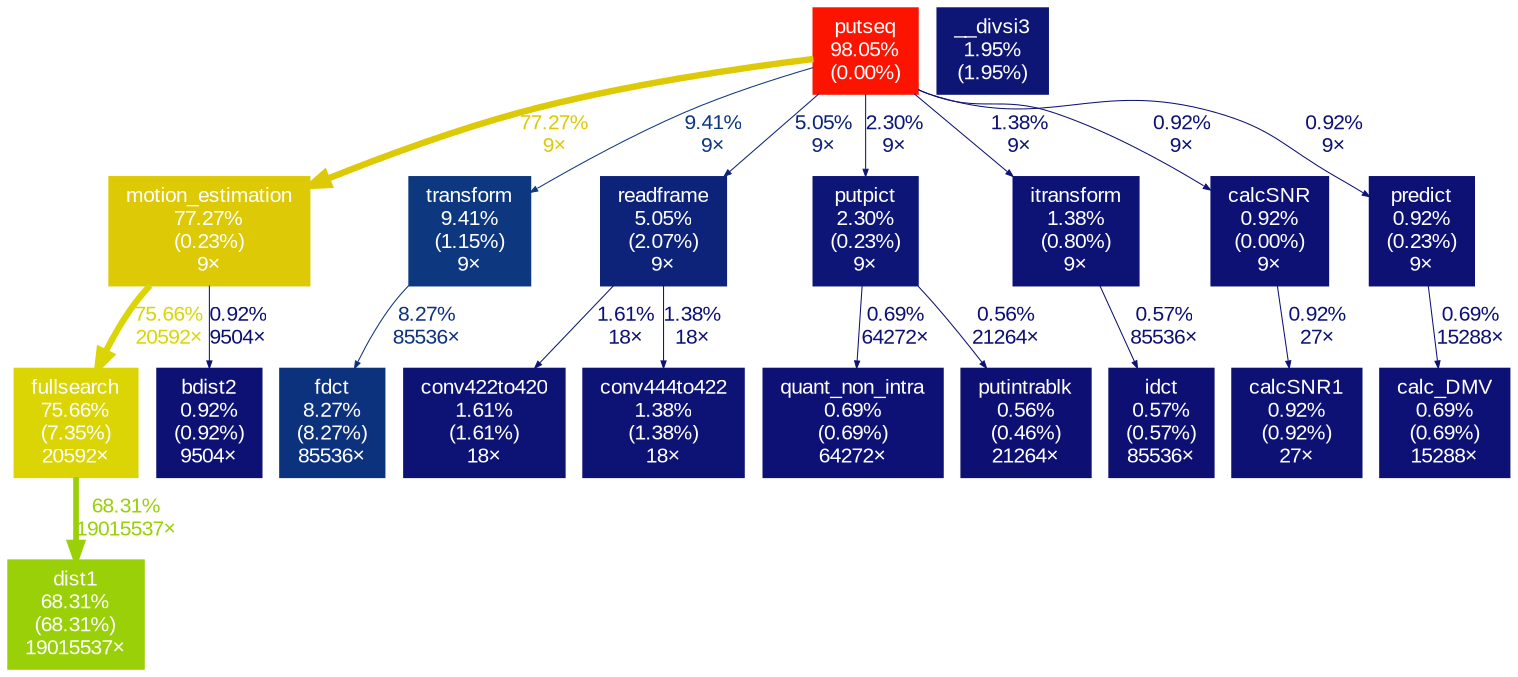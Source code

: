 digraph {
	graph [fontname=Arial, nodesep=0.125, ranksep=0.25];
	node [fontcolor=white, fontname=Arial, height=0, shape=box, style=filled, width=0];
	edge [fontname=Arial];
	1 [color="#fc1400", fontcolor="#ffffff", fontsize="10.00", label="putseq\n98.05%\n(0.00%)"];
	1 -> 2 [arrowsize="0.88", color="#ddc905", fontcolor="#ddc905", fontsize="10.00", label="77.27%\n9×", labeldistance="3.09", penwidth="3.09"];
	1 -> 5 [arrowsize="0.35", color="#0d387f", fontcolor="#0d387f", fontsize="10.00", label="9.41%\n9×", labeldistance="0.50", penwidth="0.50"];
	1 -> 7 [arrowsize="0.35", color="#0d2379", fontcolor="#0d2379", fontsize="10.00", label="5.05%\n9×", labeldistance="0.50", penwidth="0.50"];
	1 -> 8 [arrowsize="0.35", color="#0d1676", fontcolor="#0d1676", fontsize="10.00", label="2.30%\n9×", labeldistance="0.50", penwidth="0.50"];
	1 -> 11 [arrowsize="0.35", color="#0d1275", fontcolor="#0d1275", fontsize="10.00", label="1.38%\n9×", labeldistance="0.50", penwidth="0.50"];
	1 -> 15 [arrowsize="0.35", color="#0d1174", fontcolor="#0d1174", fontsize="10.00", label="0.92%\n9×", labeldistance="0.50", penwidth="0.50"];
	1 -> 16 [arrowsize="0.35", color="#0d1174", fontcolor="#0d1174", fontsize="10.00", label="0.92%\n9×", labeldistance="0.50", penwidth="0.50"];
	2 [color="#ddc905", fontcolor="#ffffff", fontsize="10.00", label="motion_estimation\n77.27%\n(0.23%)\n9×"];
	2 -> 3 [arrowsize="0.87", color="#dbd505", fontcolor="#dbd505", fontsize="10.00", label="75.66%\n20592×", labeldistance="3.03", penwidth="3.03"];
	2 -> 13 [arrowsize="0.35", color="#0d1174", fontcolor="#0d1174", fontsize="10.00", label="0.92%\n9504×", labeldistance="0.50", penwidth="0.50"];
	3 [color="#dbd505", fontcolor="#ffffff", fontsize="10.00", label="fullsearch\n75.66%\n(7.35%)\n20592×"];
	3 -> 4 [arrowsize="0.83", color="#9ad007", fontcolor="#9ad007", fontsize="10.00", label="68.31%\n19015537×", labeldistance="2.73", penwidth="2.73"];
	4 [color="#9ad007", fontcolor="#ffffff", fontsize="10.00", label="dist1\n68.31%\n(68.31%)\n19015537×"];
	5 [color="#0d387f", fontcolor="#ffffff", fontsize="10.00", label="transform\n9.41%\n(1.15%)\n9×"];
	5 -> 6 [arrowsize="0.35", color="#0d327d", fontcolor="#0d327d", fontsize="10.00", label="8.27%\n85536×", labeldistance="0.50", penwidth="0.50"];
	6 [color="#0d327d", fontcolor="#ffffff", fontsize="10.00", label="fdct\n8.27%\n(8.27%)\n85536×"];
	7 [color="#0d2379", fontcolor="#ffffff", fontsize="10.00", label="readframe\n5.05%\n(2.07%)\n9×"];
	7 -> 10 [arrowsize="0.35", color="#0d1375", fontcolor="#0d1375", fontsize="10.00", label="1.61%\n18×", labeldistance="0.50", penwidth="0.50"];
	7 -> 12 [arrowsize="0.35", color="#0d1275", fontcolor="#0d1275", fontsize="10.00", label="1.38%\n18×", labeldistance="0.50", penwidth="0.50"];
	8 [color="#0d1676", fontcolor="#ffffff", fontsize="10.00", label="putpict\n2.30%\n(0.23%)\n9×"];
	8 -> 17 [arrowsize="0.35", color="#0d1074", fontcolor="#0d1074", fontsize="10.00", label="0.69%\n64272×", labeldistance="0.50", penwidth="0.50"];
	8 -> 20 [arrowsize="0.35", color="#0d0f73", fontcolor="#0d0f73", fontsize="10.00", label="0.56%\n21264×", labeldistance="0.50", penwidth="0.50"];
	9 [color="#0d1575", fontcolor="#ffffff", fontsize="10.00", label="__divsi3\n1.95%\n(1.95%)"];
	10 [color="#0d1375", fontcolor="#ffffff", fontsize="10.00", label="conv422to420\n1.61%\n(1.61%)\n18×"];
	11 [color="#0d1275", fontcolor="#ffffff", fontsize="10.00", label="itransform\n1.38%\n(0.80%)\n9×"];
	11 -> 19 [arrowsize="0.35", color="#0d0f73", fontcolor="#0d0f73", fontsize="10.00", label="0.57%\n85536×", labeldistance="0.50", penwidth="0.50"];
	12 [color="#0d1275", fontcolor="#ffffff", fontsize="10.00", label="conv444to422\n1.38%\n(1.38%)\n18×"];
	13 [color="#0d1174", fontcolor="#ffffff", fontsize="10.00", label="bdist2\n0.92%\n(0.92%)\n9504×"];
	14 [color="#0d1174", fontcolor="#ffffff", fontsize="10.00", label="calcSNR1\n0.92%\n(0.92%)\n27×"];
	15 [color="#0d1174", fontcolor="#ffffff", fontsize="10.00", label="calcSNR\n0.92%\n(0.00%)\n9×"];
	15 -> 14 [arrowsize="0.35", color="#0d1174", fontcolor="#0d1174", fontsize="10.00", label="0.92%\n27×", labeldistance="0.50", penwidth="0.50"];
	16 [color="#0d1174", fontcolor="#ffffff", fontsize="10.00", label="predict\n0.92%\n(0.23%)\n9×"];
	16 -> 18 [arrowsize="0.35", color="#0d1074", fontcolor="#0d1074", fontsize="10.00", label="0.69%\n15288×", labeldistance="0.50", penwidth="0.50"];
	17 [color="#0d1074", fontcolor="#ffffff", fontsize="10.00", label="quant_non_intra\n0.69%\n(0.69%)\n64272×"];
	18 [color="#0d1074", fontcolor="#ffffff", fontsize="10.00", label="calc_DMV\n0.69%\n(0.69%)\n15288×"];
	19 [color="#0d0f73", fontcolor="#ffffff", fontsize="10.00", label="idct\n0.57%\n(0.57%)\n85536×"];
	20 [color="#0d0f73", fontcolor="#ffffff", fontsize="10.00", label="putintrablk\n0.56%\n(0.46%)\n21264×"];
}
